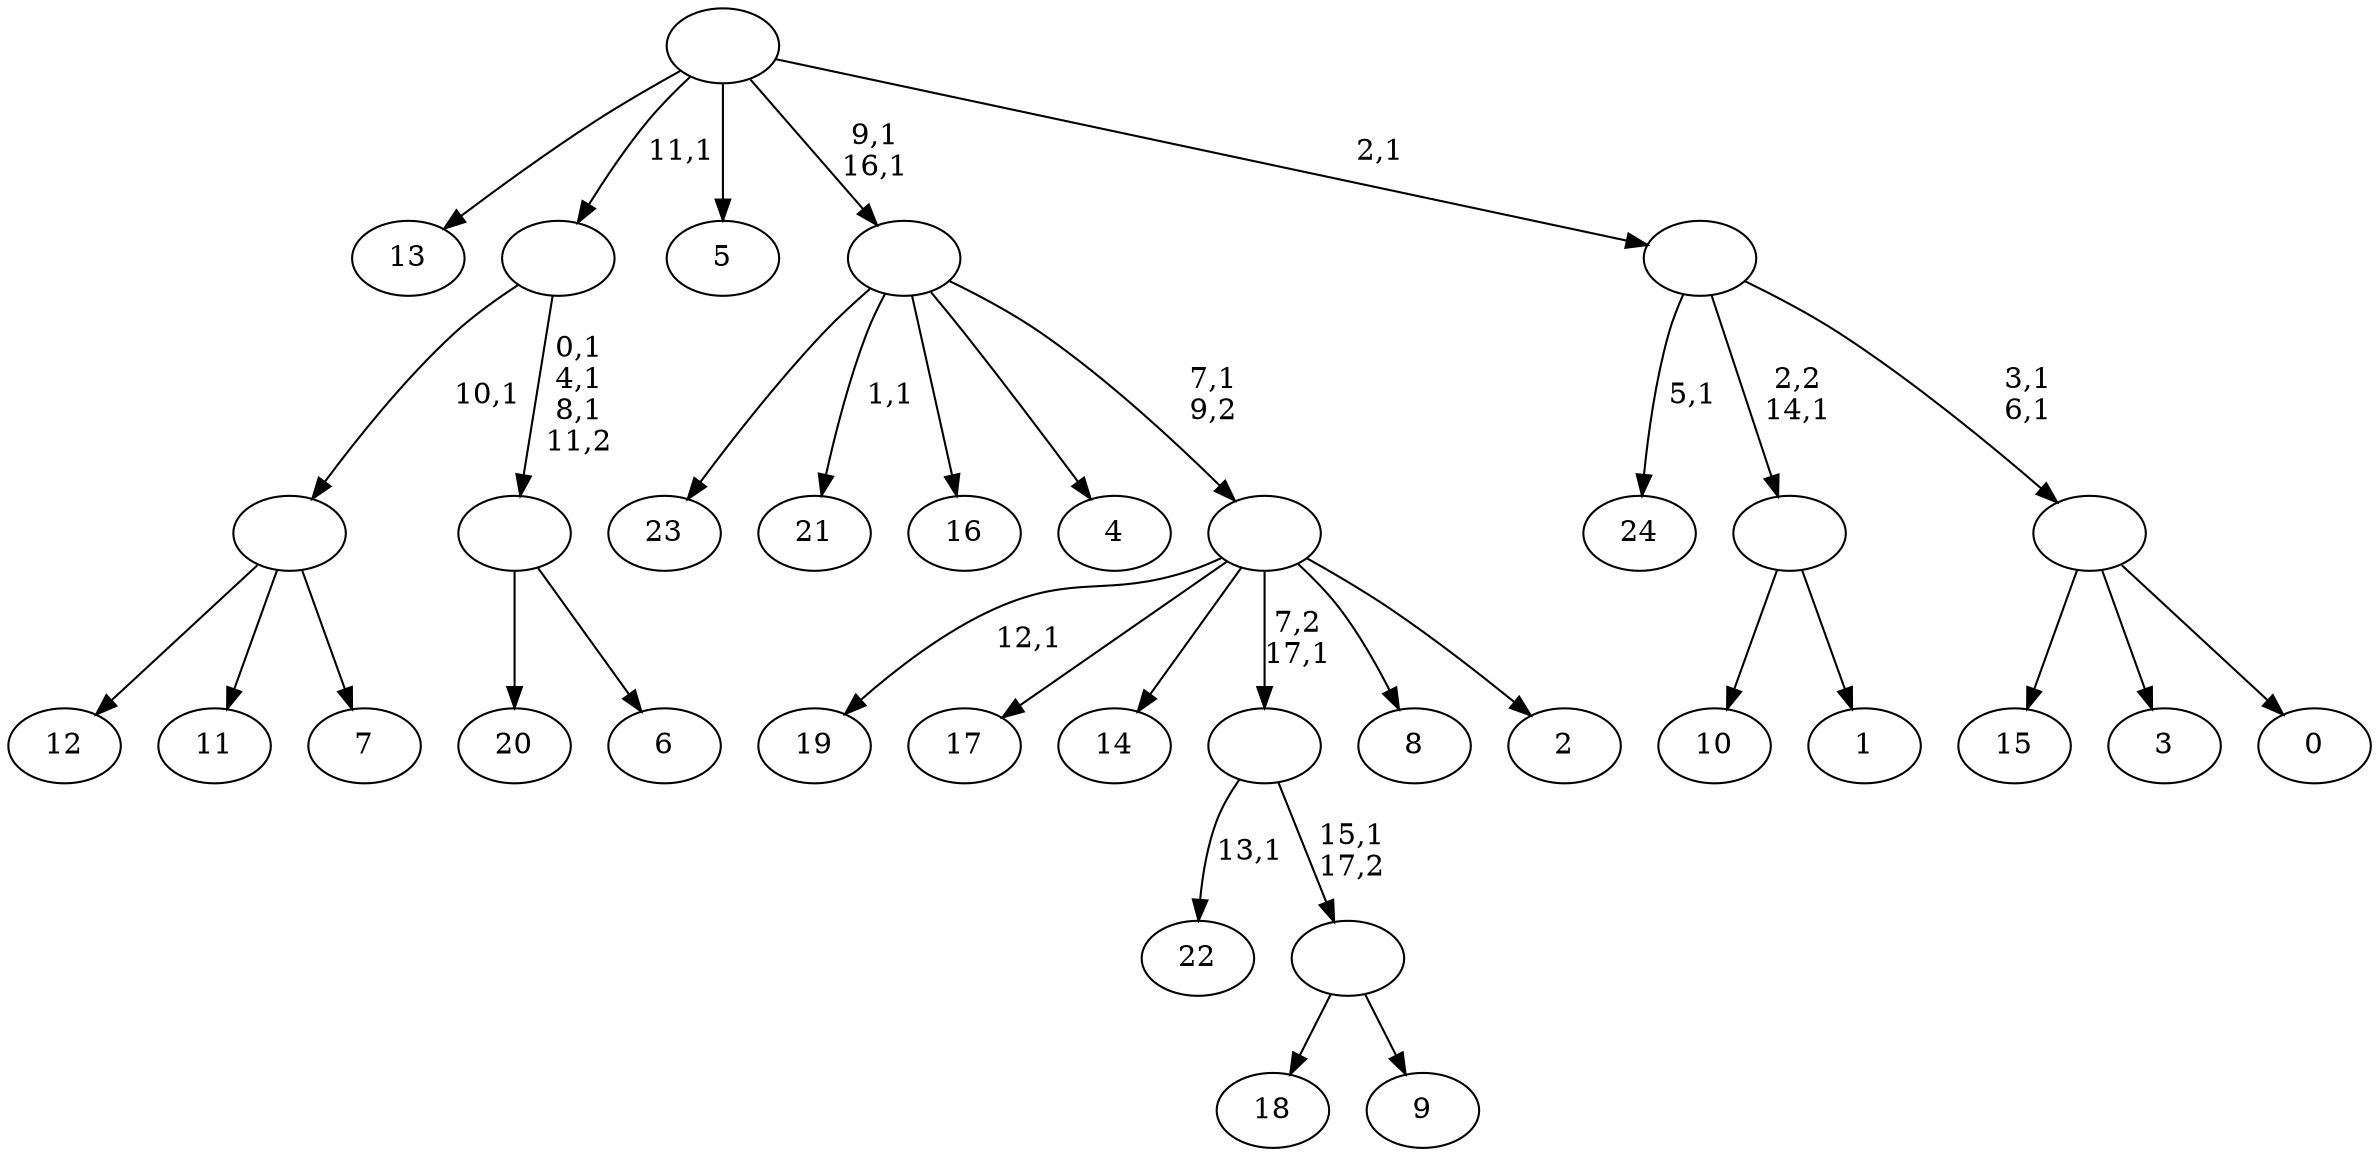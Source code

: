 digraph T {
	43 [label="24"]
	41 [label="23"]
	40 [label="22"]
	38 [label="21"]
	36 [label="20"]
	35 [label="19"]
	33 [label="18"]
	32 [label="17"]
	31 [label="16"]
	30 [label="15"]
	29 [label="14"]
	28 [label="13"]
	27 [label="12"]
	26 [label="11"]
	25 [label="10"]
	24 [label="9"]
	23 [label=""]
	22 [label=""]
	21 [label="8"]
	20 [label="7"]
	19 [label=""]
	18 [label="6"]
	17 [label=""]
	14 [label=""]
	13 [label="5"]
	12 [label="4"]
	11 [label="3"]
	10 [label="2"]
	9 [label=""]
	8 [label=""]
	6 [label="1"]
	5 [label=""]
	4 [label="0"]
	3 [label=""]
	1 [label=""]
	0 [label=""]
	23 -> 33 [label=""]
	23 -> 24 [label=""]
	22 -> 40 [label="13,1"]
	22 -> 23 [label="15,1\n17,2"]
	19 -> 27 [label=""]
	19 -> 26 [label=""]
	19 -> 20 [label=""]
	17 -> 36 [label=""]
	17 -> 18 [label=""]
	14 -> 17 [label="0,1\n4,1\n8,1\n11,2"]
	14 -> 19 [label="10,1"]
	9 -> 35 [label="12,1"]
	9 -> 32 [label=""]
	9 -> 29 [label=""]
	9 -> 22 [label="7,2\n17,1"]
	9 -> 21 [label=""]
	9 -> 10 [label=""]
	8 -> 38 [label="1,1"]
	8 -> 41 [label=""]
	8 -> 31 [label=""]
	8 -> 12 [label=""]
	8 -> 9 [label="7,1\n9,2"]
	5 -> 25 [label=""]
	5 -> 6 [label=""]
	3 -> 30 [label=""]
	3 -> 11 [label=""]
	3 -> 4 [label=""]
	1 -> 3 [label="3,1\n6,1"]
	1 -> 43 [label="5,1"]
	1 -> 5 [label="2,2\n14,1"]
	0 -> 8 [label="9,1\n16,1"]
	0 -> 28 [label=""]
	0 -> 14 [label="11,1"]
	0 -> 13 [label=""]
	0 -> 1 [label="2,1"]
}
